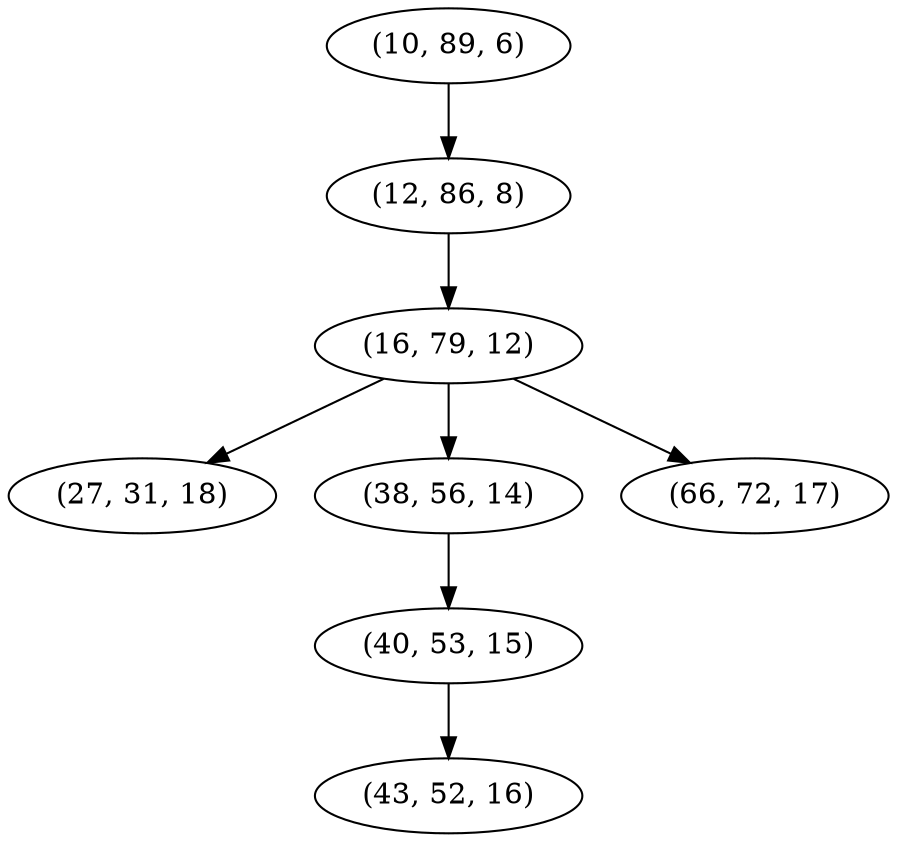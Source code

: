 digraph tree {
    "(10, 89, 6)";
    "(12, 86, 8)";
    "(16, 79, 12)";
    "(27, 31, 18)";
    "(38, 56, 14)";
    "(40, 53, 15)";
    "(43, 52, 16)";
    "(66, 72, 17)";
    "(10, 89, 6)" -> "(12, 86, 8)";
    "(12, 86, 8)" -> "(16, 79, 12)";
    "(16, 79, 12)" -> "(27, 31, 18)";
    "(16, 79, 12)" -> "(38, 56, 14)";
    "(16, 79, 12)" -> "(66, 72, 17)";
    "(38, 56, 14)" -> "(40, 53, 15)";
    "(40, 53, 15)" -> "(43, 52, 16)";
}
